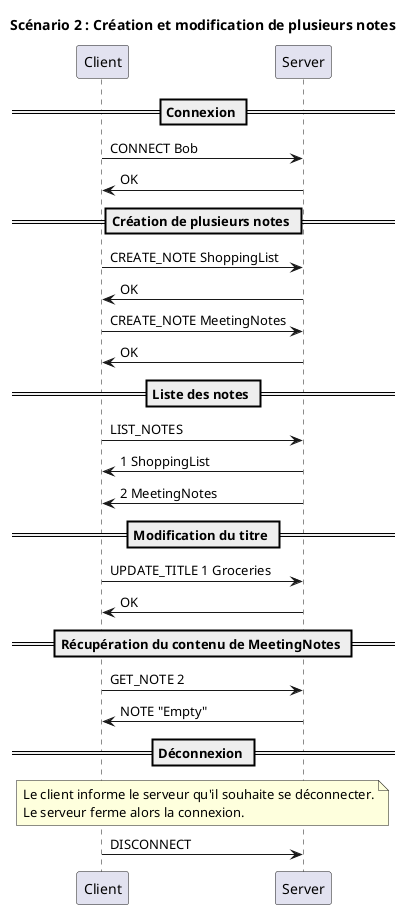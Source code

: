 @startuml no-tion-scenario-2

title "Scénario 2 : Création et modification de plusieurs notes"

participant "Client" as c
participant "Server" as s

== Connexion ==

c->s : CONNECT Bob
s->c : OK

== Création de plusieurs notes ==

c->s : CREATE_NOTE ShoppingList
s->c : OK

c->s : CREATE_NOTE MeetingNotes
s->c : OK

== Liste des notes ==

c->s : LIST_NOTES
s->c : 1 ShoppingList
s->c : 2 MeetingNotes

== Modification du titre ==

c->s : UPDATE_TITLE 1 Groceries
s->c : OK

== Récupération du contenu de MeetingNotes ==

c->s : GET_NOTE 2
s->c : NOTE "Empty"

== Déconnexion ==

note over c, s
Le client informe le serveur qu'il souhaite se déconnecter.
Le serveur ferme alors la connexion.
end note

c->s : DISCONNECT

@enduml
